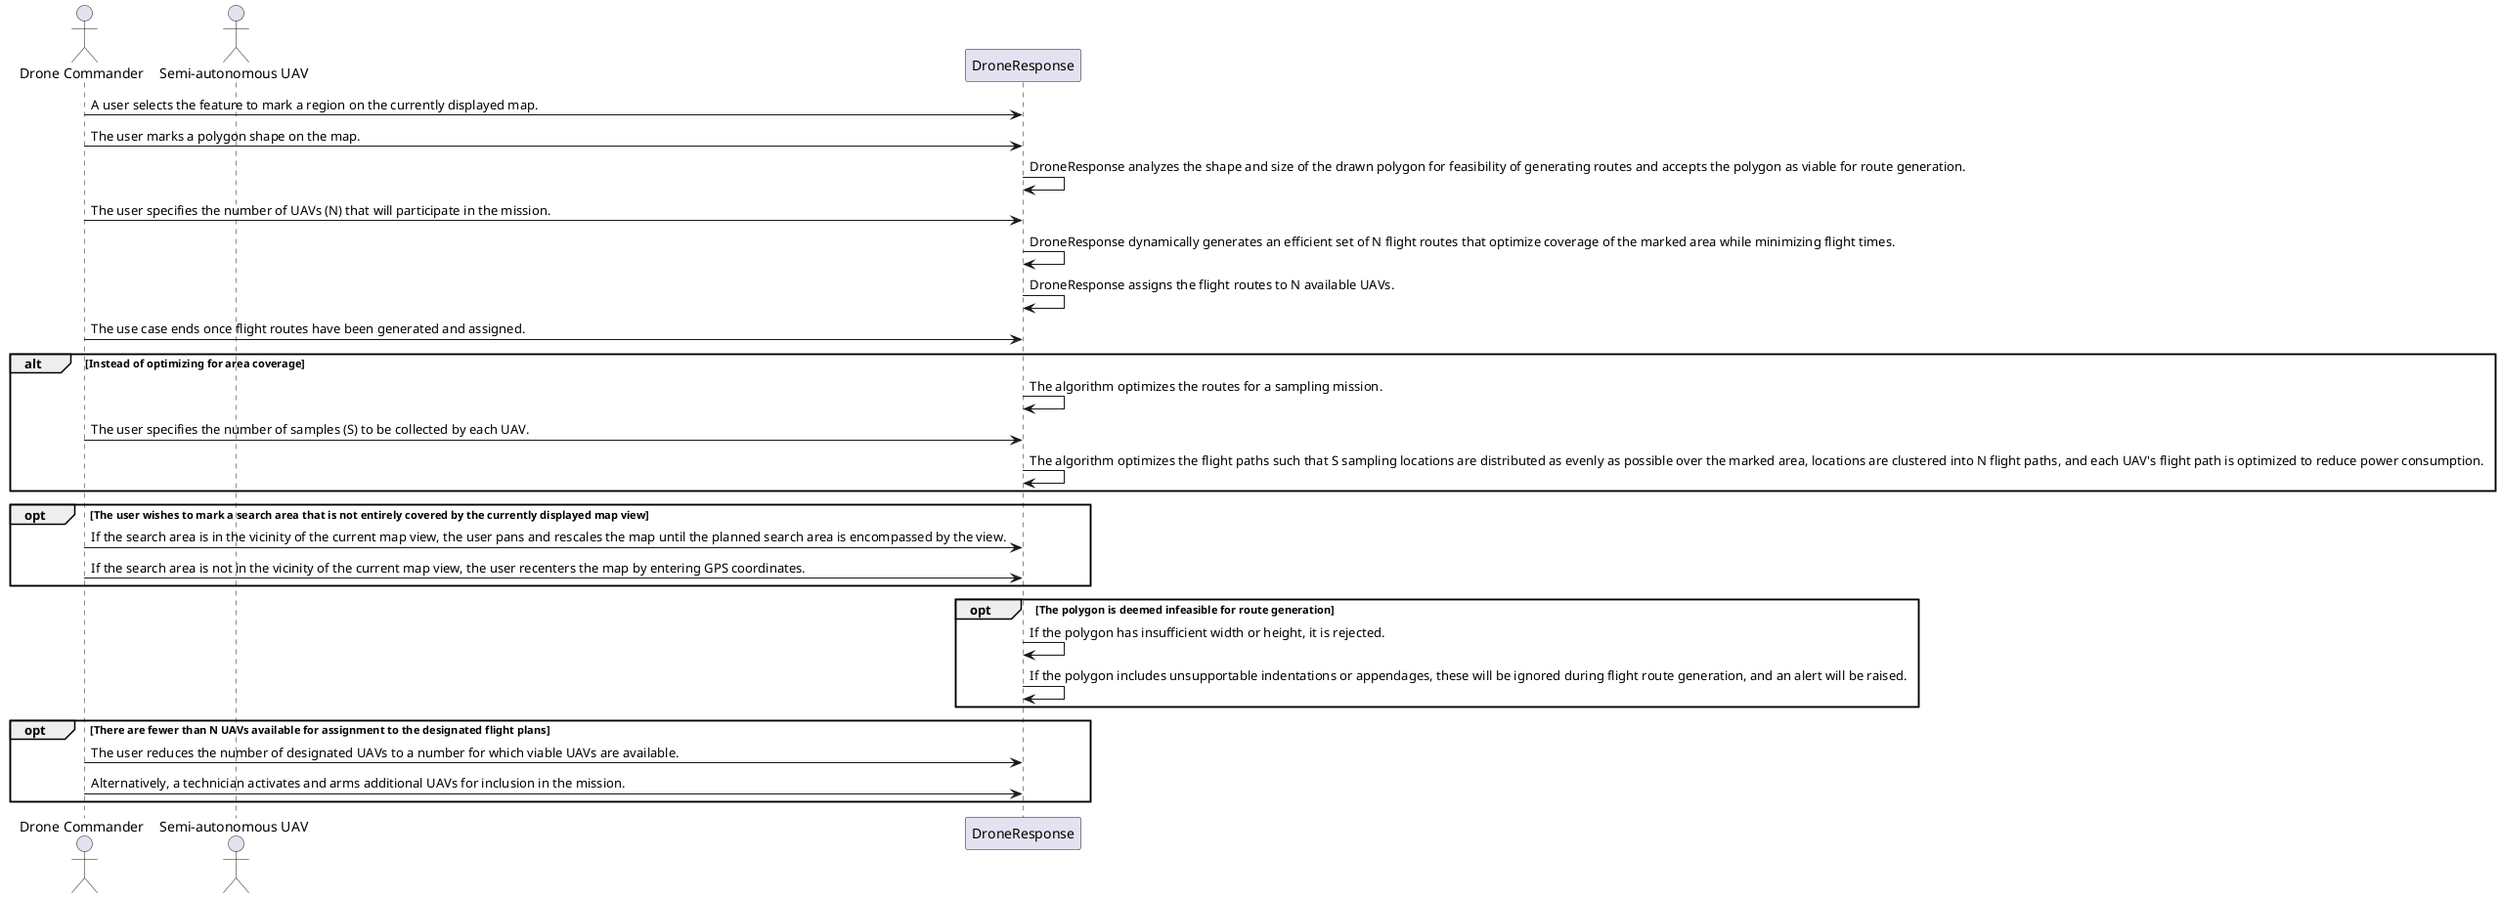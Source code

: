 @startuml "Generate Flight Routes for Area Coverage"

actor "Drone Commander" as DC
actor "Semi-autonomous UAV" as UAV
participant "DroneResponse" as DR

DC -> DR: A user selects the feature to mark a region on the currently displayed map.
DC -> DR: The user marks a polygon shape on the map.
DR -> DR: DroneResponse analyzes the shape and size of the drawn polygon for feasibility of generating routes and accepts the polygon as viable for route generation.
DC -> DR: The user specifies the number of UAVs (N) that will participate in the mission.
DR -> DR: DroneResponse dynamically generates an efficient set of N flight routes that optimize coverage of the marked area while minimizing flight times.
DR -> DR: DroneResponse assigns the flight routes to N available UAVs.
DC -> DR: The use case ends once flight routes have been generated and assigned.

alt Instead of optimizing for area coverage
    DR -> DR: The algorithm optimizes the routes for a sampling mission.
    DC -> DR: The user specifies the number of samples (S) to be collected by each UAV.
    DR -> DR: The algorithm optimizes the flight paths such that S sampling locations are distributed as evenly as possible over the marked area, locations are clustered into N flight paths, and each UAV's flight path is optimized to reduce power consumption.
end

opt The user wishes to mark a search area that is not entirely covered by the currently displayed map view
    DC -> DR: If the search area is in the vicinity of the current map view, the user pans and rescales the map until the planned search area is encompassed by the view.
    DC -> DR: If the search area is not in the vicinity of the current map view, the user recenters the map by entering GPS coordinates.
end

opt The polygon is deemed infeasible for route generation
    DR -> DR: If the polygon has insufficient width or height, it is rejected.
    DR -> DR: If the polygon includes unsupportable indentations or appendages, these will be ignored during flight route generation, and an alert will be raised.
end

opt There are fewer than N UAVs available for assignment to the designated flight plans
    DC -> DR: The user reduces the number of designated UAVs to a number for which viable UAVs are available.
    DC -> DR: Alternatively, a technician activates and arms additional UAVs for inclusion in the mission.
end

@enduml
